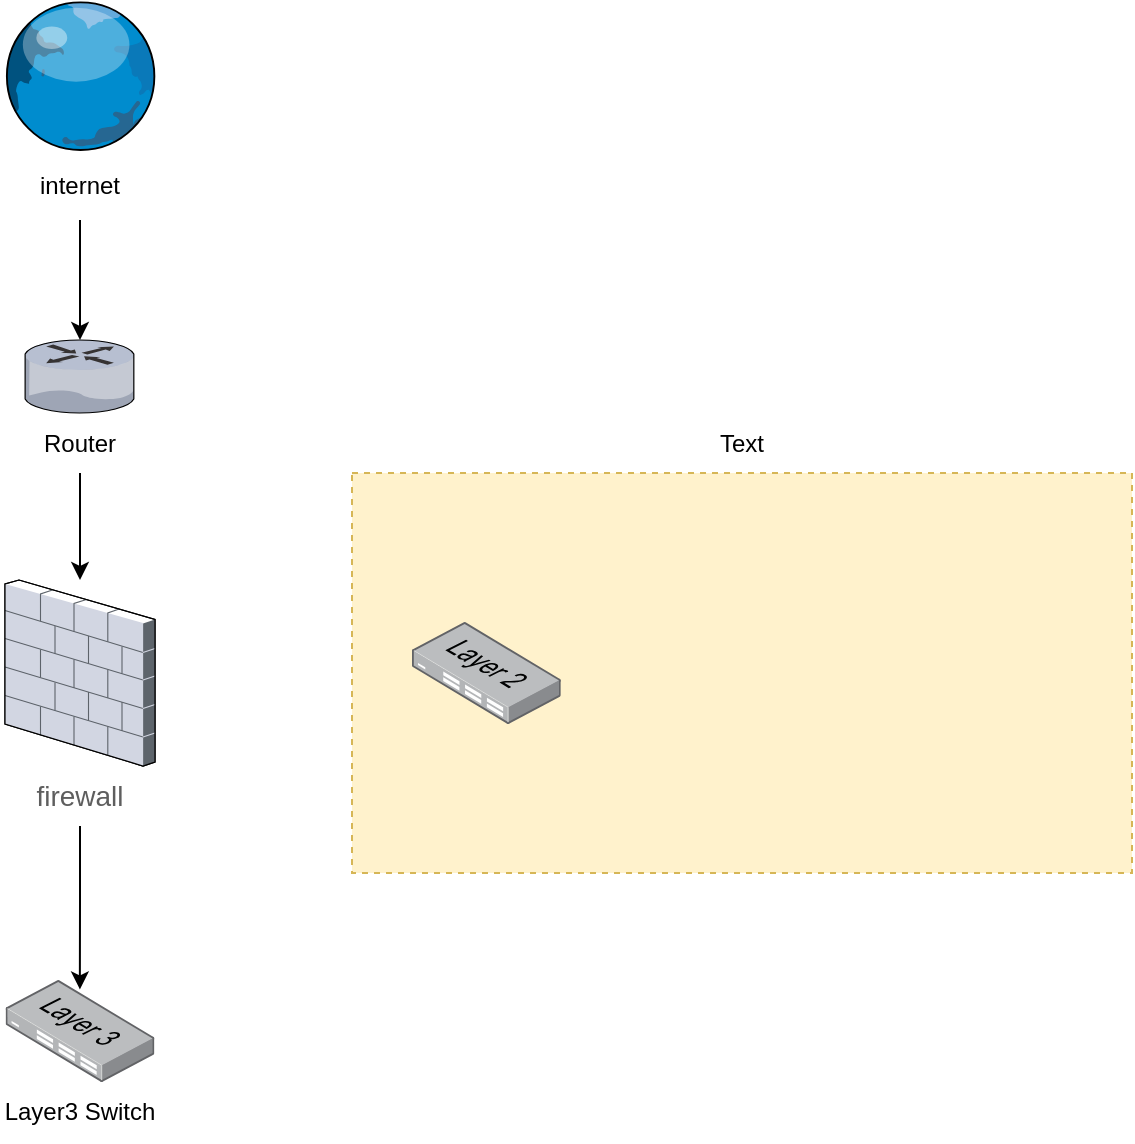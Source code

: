 <mxfile version="26.0.4">
  <diagram name="第 1 页" id="IKAsNgudQ-va_i8T_Nu8">
    <mxGraphModel dx="1221" dy="652" grid="1" gridSize="10" guides="1" tooltips="1" connect="1" arrows="1" fold="1" page="1" pageScale="1" pageWidth="827" pageHeight="1169" math="0" shadow="0">
      <root>
        <mxCell id="0" />
        <mxCell id="1" parent="0" />
        <mxCell id="ctNKX3Q5okMNMLX7ErLB-8" value="" style="group" vertex="1" connectable="0" parent="1">
          <mxGeometry x="376.5" y="580" width="75" height="123" as="geometry" />
        </mxCell>
        <mxCell id="ctNKX3Q5okMNMLX7ErLB-2" value="" style="verticalLabelPosition=bottom;sketch=0;aspect=fixed;html=1;verticalAlign=top;strokeColor=none;align=center;outlineConnect=0;shape=mxgraph.citrix.firewall;" vertex="1" parent="ctNKX3Q5okMNMLX7ErLB-8">
          <mxGeometry width="75" height="93" as="geometry" />
        </mxCell>
        <mxCell id="ctNKX3Q5okMNMLX7ErLB-7" value="&lt;span style=&quot;color: rgb(94, 94, 94); font-family: Arial, sans-serif; font-size: 14px; text-align: start; background-color: rgb(255, 255, 255);&quot;&gt;firewall&lt;/span&gt;" style="text;strokeColor=none;align=center;fillColor=none;html=1;verticalAlign=middle;whiteSpace=wrap;rounded=0;" vertex="1" parent="ctNKX3Q5okMNMLX7ErLB-8">
          <mxGeometry x="7.5" y="93" width="60" height="30" as="geometry" />
        </mxCell>
        <mxCell id="ctNKX3Q5okMNMLX7ErLB-9" value="" style="group" vertex="1" connectable="0" parent="1">
          <mxGeometry x="374" y="290" width="78.5" height="110" as="geometry" />
        </mxCell>
        <mxCell id="ctNKX3Q5okMNMLX7ErLB-1" value="" style="verticalLabelPosition=bottom;sketch=0;aspect=fixed;html=1;verticalAlign=top;strokeColor=none;align=center;outlineConnect=0;shape=mxgraph.citrix.globe;" vertex="1" parent="ctNKX3Q5okMNMLX7ErLB-9">
          <mxGeometry width="78.5" height="75" as="geometry" />
        </mxCell>
        <mxCell id="ctNKX3Q5okMNMLX7ErLB-5" value="internet" style="text;strokeColor=none;align=center;fillColor=none;html=1;verticalAlign=middle;whiteSpace=wrap;rounded=0;" vertex="1" parent="ctNKX3Q5okMNMLX7ErLB-9">
          <mxGeometry x="10" y="75" width="60" height="35" as="geometry" />
        </mxCell>
        <mxCell id="ctNKX3Q5okMNMLX7ErLB-12" value="" style="group" vertex="1" connectable="0" parent="1">
          <mxGeometry x="384" y="460" width="60" height="66.5" as="geometry" />
        </mxCell>
        <mxCell id="ctNKX3Q5okMNMLX7ErLB-10" value="" style="verticalLabelPosition=bottom;sketch=0;aspect=fixed;html=1;verticalAlign=top;strokeColor=none;align=center;outlineConnect=0;shape=mxgraph.citrix.router;" vertex="1" parent="ctNKX3Q5okMNMLX7ErLB-12">
          <mxGeometry x="2.5" width="55" height="36.5" as="geometry" />
        </mxCell>
        <mxCell id="ctNKX3Q5okMNMLX7ErLB-11" value="Router" style="text;strokeColor=none;align=center;fillColor=none;html=1;verticalAlign=middle;whiteSpace=wrap;rounded=0;" vertex="1" parent="ctNKX3Q5okMNMLX7ErLB-12">
          <mxGeometry y="36.5" width="60" height="30" as="geometry" />
        </mxCell>
        <mxCell id="ctNKX3Q5okMNMLX7ErLB-14" style="edgeStyle=orthogonalEdgeStyle;rounded=0;orthogonalLoop=1;jettySize=auto;html=1;exitX=0.5;exitY=1;exitDx=0;exitDy=0;" edge="1" parent="1" source="ctNKX3Q5okMNMLX7ErLB-5" target="ctNKX3Q5okMNMLX7ErLB-10">
          <mxGeometry relative="1" as="geometry" />
        </mxCell>
        <mxCell id="ctNKX3Q5okMNMLX7ErLB-15" style="edgeStyle=orthogonalEdgeStyle;rounded=0;orthogonalLoop=1;jettySize=auto;html=1;" edge="1" parent="1" source="ctNKX3Q5okMNMLX7ErLB-11" target="ctNKX3Q5okMNMLX7ErLB-2">
          <mxGeometry relative="1" as="geometry" />
        </mxCell>
        <mxCell id="ctNKX3Q5okMNMLX7ErLB-18" value="" style="group" vertex="1" connectable="0" parent="1">
          <mxGeometry x="374" y="780" width="80" height="81" as="geometry" />
        </mxCell>
        <mxCell id="ctNKX3Q5okMNMLX7ErLB-16" value="" style="image;points=[];aspect=fixed;html=1;align=center;shadow=0;dashed=0;image=img/lib/allied_telesis/switch/Switch_24_port_L3.svg;" vertex="1" parent="ctNKX3Q5okMNMLX7ErLB-18">
          <mxGeometry x="2.8" width="74.4" height="51" as="geometry" />
        </mxCell>
        <mxCell id="ctNKX3Q5okMNMLX7ErLB-17" value="Layer3 Switch" style="text;strokeColor=none;align=center;fillColor=none;html=1;verticalAlign=middle;whiteSpace=wrap;rounded=0;" vertex="1" parent="ctNKX3Q5okMNMLX7ErLB-18">
          <mxGeometry y="51" width="80" height="30" as="geometry" />
        </mxCell>
        <mxCell id="ctNKX3Q5okMNMLX7ErLB-19" style="edgeStyle=orthogonalEdgeStyle;rounded=0;orthogonalLoop=1;jettySize=auto;html=1;entryX=0.499;entryY=0.092;entryDx=0;entryDy=0;entryPerimeter=0;" edge="1" parent="1" source="ctNKX3Q5okMNMLX7ErLB-7" target="ctNKX3Q5okMNMLX7ErLB-16">
          <mxGeometry relative="1" as="geometry" />
        </mxCell>
        <mxCell id="ctNKX3Q5okMNMLX7ErLB-23" value="" style="rounded=0;whiteSpace=wrap;html=1;dashed=1;fillColor=#fff2cc;strokeColor=#d6b656;" vertex="1" parent="1">
          <mxGeometry x="550" y="526.5" width="390" height="200" as="geometry" />
        </mxCell>
        <mxCell id="ctNKX3Q5okMNMLX7ErLB-20" value="" style="image;points=[];aspect=fixed;html=1;align=center;shadow=0;dashed=0;image=img/lib/allied_telesis/switch/Switch_24_port_L2.svg;" vertex="1" parent="1">
          <mxGeometry x="580" y="601" width="74.4" height="51" as="geometry" />
        </mxCell>
        <mxCell id="ctNKX3Q5okMNMLX7ErLB-24" value="Text" style="text;strokeColor=none;align=center;fillColor=none;html=1;verticalAlign=middle;whiteSpace=wrap;rounded=0;" vertex="1" parent="1">
          <mxGeometry x="715" y="496.5" width="60" height="30" as="geometry" />
        </mxCell>
      </root>
    </mxGraphModel>
  </diagram>
</mxfile>
